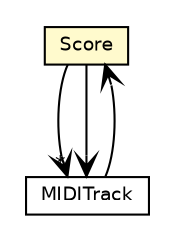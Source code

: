 #!/usr/local/bin/dot
#
# Class diagram 
# Generated by UMLGraph version R5_6-24-gf6e263 (http://www.umlgraph.org/)
#

digraph G {
	edge [fontname="Helvetica",fontsize=10,labelfontname="Helvetica",labelfontsize=10];
	node [fontname="Helvetica",fontsize=10,shape=plaintext];
	nodesep=0.25;
	ranksep=0.5;
	// com.rockhoppertech.music.midi.js.Score
	c8934 [label=<<table title="com.rockhoppertech.music.midi.js.Score" border="0" cellborder="1" cellspacing="0" cellpadding="2" port="p" bgcolor="lemonChiffon" href="./Score.html">
		<tr><td><table border="0" cellspacing="0" cellpadding="1">
<tr><td align="center" balign="center"> Score </td></tr>
		</table></td></tr>
		</table>>, URL="./Score.html", fontname="Helvetica", fontcolor="black", fontsize=9.0];
	// com.rockhoppertech.music.midi.js.MIDITrack
	c8939 [label=<<table title="com.rockhoppertech.music.midi.js.MIDITrack" border="0" cellborder="1" cellspacing="0" cellpadding="2" port="p" href="./MIDITrack.html">
		<tr><td><table border="0" cellspacing="0" cellpadding="1">
<tr><td align="center" balign="center"> MIDITrack </td></tr>
		</table></td></tr>
		</table>>, URL="./MIDITrack.html", fontname="Helvetica", fontcolor="black", fontsize=9.0];
	// com.rockhoppertech.music.midi.js.Score NAVASSOC com.rockhoppertech.music.midi.js.MIDITrack
	c8934:p -> c8939:p [taillabel="", label="", headlabel="*", fontname="Helvetica", fontcolor="black", fontsize=10.0, color="black", arrowhead=open];
	// com.rockhoppertech.music.midi.js.Score NAVASSOC com.rockhoppertech.music.midi.js.MIDITrack
	c8934:p -> c8939:p [taillabel="", label="", headlabel="", fontname="Helvetica", fontcolor="black", fontsize=10.0, color="black", arrowhead=open];
	// com.rockhoppertech.music.midi.js.MIDITrack NAVASSOC com.rockhoppertech.music.midi.js.Score
	c8939:p -> c8934:p [taillabel="", label="", headlabel="", fontname="Helvetica", fontcolor="black", fontsize=10.0, color="black", arrowhead=open];
}

